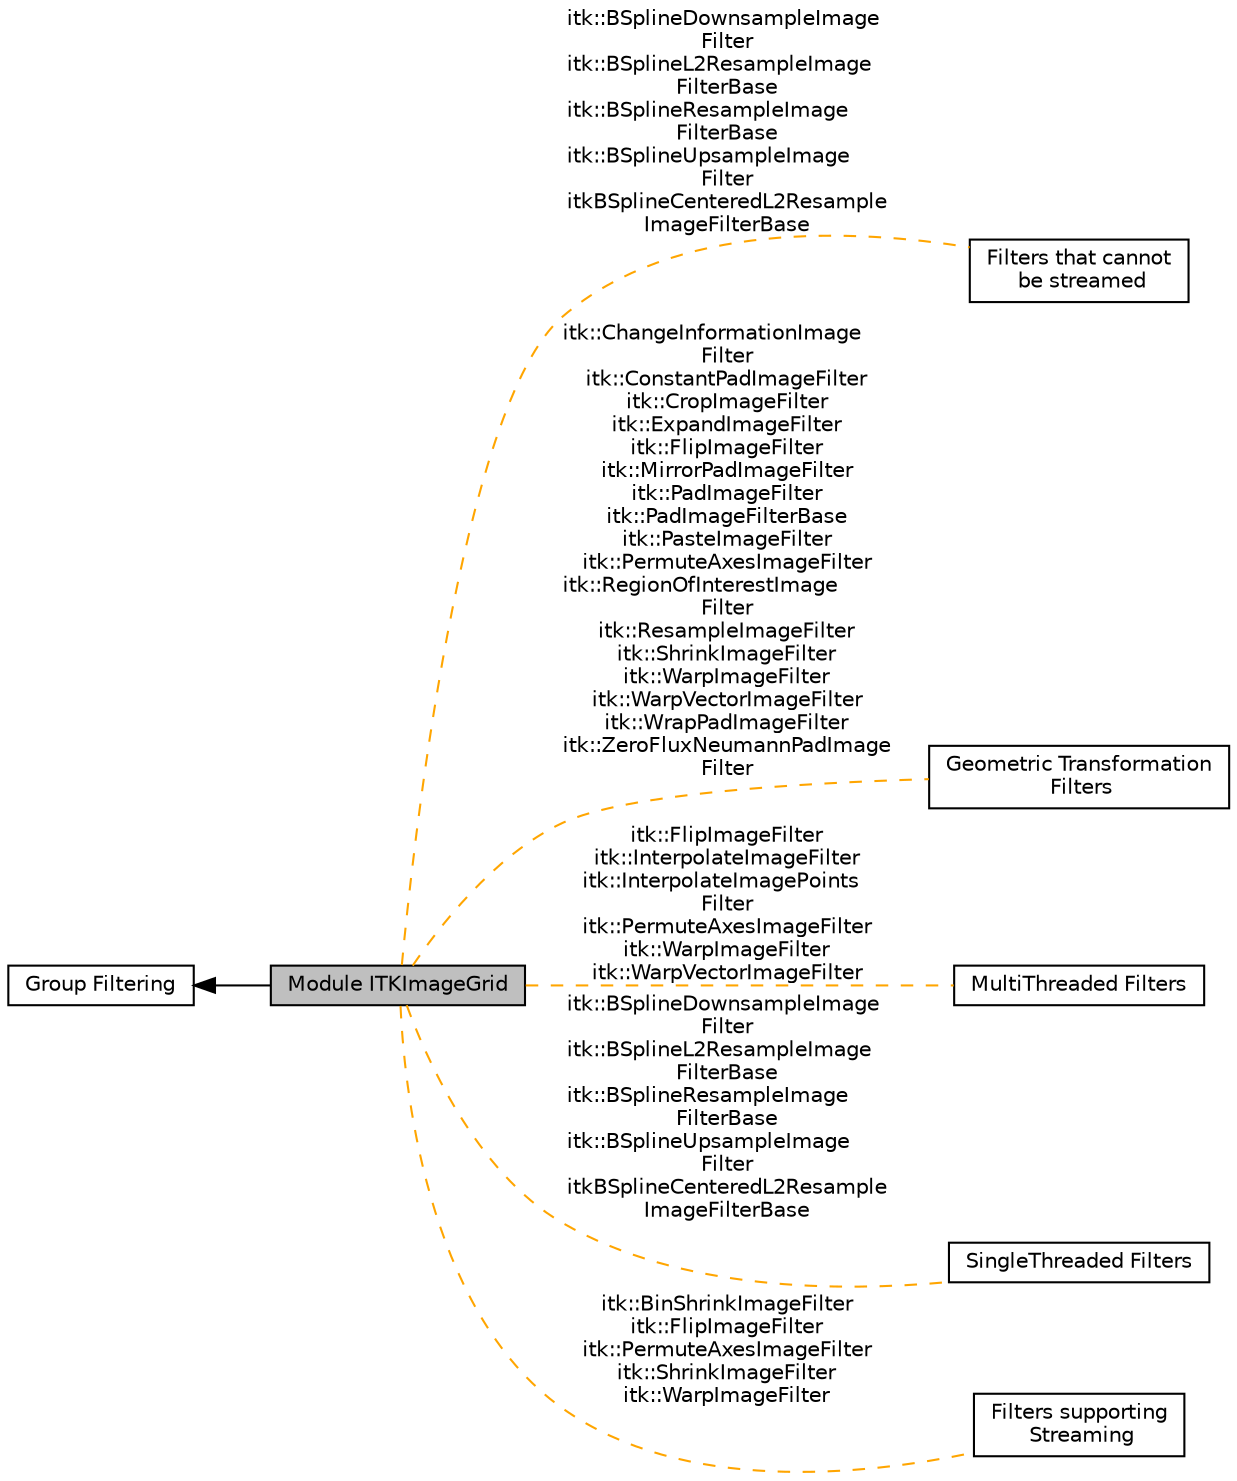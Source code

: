 digraph "Module ITKImageGrid"
{
  edge [fontname="Helvetica",fontsize="10",labelfontname="Helvetica",labelfontsize="10"];
  node [fontname="Helvetica",fontsize="10",shape=box];
  rankdir=LR;
  Node5 [label="Filters that cannot\l be streamed",height=0.2,width=0.4,color="black", fillcolor="white", style="filled",URL="$group__CannotBeStreamed.html",tooltip=" "];
  Node6 [label="Geometric Transformation\l Filters",height=0.2,width=0.4,color="black", fillcolor="white", style="filled",URL="$group__GeometricTransform.html",tooltip=" "];
  Node2 [label="Group Filtering",height=0.2,width=0.4,color="black", fillcolor="white", style="filled",URL="$group__Group-Filtering.html",tooltip=" "];
  Node1 [label="Module ITKImageGrid",height=0.2,width=0.4,color="black", fillcolor="grey75", style="filled", fontcolor="black",tooltip=" "];
  Node7 [label="MultiThreaded Filters",height=0.2,width=0.4,color="black", fillcolor="white", style="filled",URL="$group__MultiThreaded.html",tooltip=" "];
  Node4 [label="SingleThreaded Filters",height=0.2,width=0.4,color="black", fillcolor="white", style="filled",URL="$group__SingleThreaded.html",tooltip=" "];
  Node3 [label="Filters supporting\l Streaming",height=0.2,width=0.4,color="black", fillcolor="white", style="filled",URL="$group__Streamed.html",tooltip=" "];
  Node2->Node1 [shape=plaintext, dir="back", style="solid"];
  Node1->Node3 [shape=plaintext, label="itk::BinShrinkImageFilter\nitk::FlipImageFilter\nitk::PermuteAxesImageFilter\nitk::ShrinkImageFilter\nitk::WarpImageFilter", color="orange", dir="none", style="dashed"];
  Node1->Node4 [shape=plaintext, label="itk::BSplineDownsampleImage\lFilter\nitk::BSplineL2ResampleImage\lFilterBase\nitk::BSplineResampleImage\lFilterBase\nitk::BSplineUpsampleImage\lFilter\nitkBSplineCenteredL2Resample\lImageFilterBase", color="orange", dir="none", style="dashed"];
  Node1->Node5 [shape=plaintext, label="itk::BSplineDownsampleImage\lFilter\nitk::BSplineL2ResampleImage\lFilterBase\nitk::BSplineResampleImage\lFilterBase\nitk::BSplineUpsampleImage\lFilter\nitkBSplineCenteredL2Resample\lImageFilterBase", color="orange", dir="none", style="dashed"];
  Node1->Node6 [shape=plaintext, label="itk::ChangeInformationImage\lFilter\nitk::ConstantPadImageFilter\nitk::CropImageFilter\nitk::ExpandImageFilter\nitk::FlipImageFilter\nitk::MirrorPadImageFilter\nitk::PadImageFilter\nitk::PadImageFilterBase\nitk::PasteImageFilter\nitk::PermuteAxesImageFilter\nitk::RegionOfInterestImage\lFilter\nitk::ResampleImageFilter\nitk::ShrinkImageFilter\nitk::WarpImageFilter\nitk::WarpVectorImageFilter\nitk::WrapPadImageFilter\nitk::ZeroFluxNeumannPadImage\lFilter", color="orange", dir="none", style="dashed"];
  Node1->Node7 [shape=plaintext, label="itk::FlipImageFilter\nitk::InterpolateImageFilter\nitk::InterpolateImagePoints\lFilter\nitk::PermuteAxesImageFilter\nitk::WarpImageFilter\nitk::WarpVectorImageFilter", color="orange", dir="none", style="dashed"];
}

